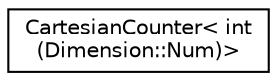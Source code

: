 digraph "Graphical Class Hierarchy"
{
 // LATEX_PDF_SIZE
  edge [fontname="Helvetica",fontsize="10",labelfontname="Helvetica",labelfontsize="10"];
  node [fontname="Helvetica",fontsize="10",shape=record];
  rankdir="LR";
  Node0 [label="CartesianCounter\< int\l(Dimension::Num)\>",height=0.2,width=0.4,color="black", fillcolor="white", style="filled",URL="$classCartesianCounter.html",tooltip=" "];
}
